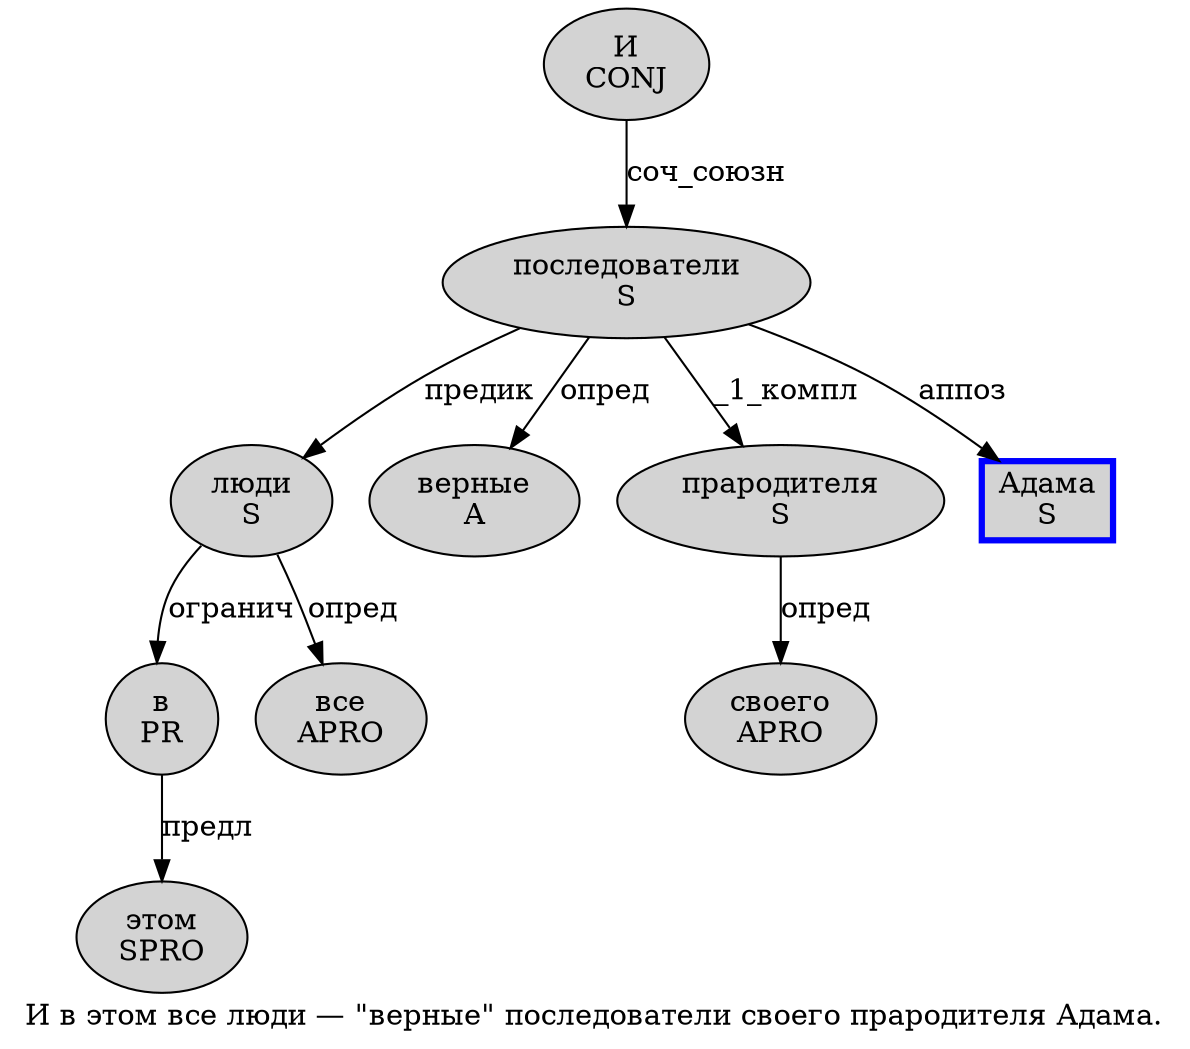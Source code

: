 digraph SENTENCE_1070 {
	graph [label="И в этом все люди — \"верные\" последователи своего прародителя Адама."]
	node [style=filled]
		0 [label="И
CONJ" color="" fillcolor=lightgray penwidth=1 shape=ellipse]
		1 [label="в
PR" color="" fillcolor=lightgray penwidth=1 shape=ellipse]
		2 [label="этом
SPRO" color="" fillcolor=lightgray penwidth=1 shape=ellipse]
		3 [label="все
APRO" color="" fillcolor=lightgray penwidth=1 shape=ellipse]
		4 [label="люди
S" color="" fillcolor=lightgray penwidth=1 shape=ellipse]
		7 [label="верные
A" color="" fillcolor=lightgray penwidth=1 shape=ellipse]
		9 [label="последователи
S" color="" fillcolor=lightgray penwidth=1 shape=ellipse]
		10 [label="своего
APRO" color="" fillcolor=lightgray penwidth=1 shape=ellipse]
		11 [label="прародителя
S" color="" fillcolor=lightgray penwidth=1 shape=ellipse]
		12 [label="Адама
S" color=blue fillcolor=lightgray penwidth=3 shape=box]
			11 -> 10 [label="опред"]
			4 -> 1 [label="огранич"]
			4 -> 3 [label="опред"]
			1 -> 2 [label="предл"]
			9 -> 4 [label="предик"]
			9 -> 7 [label="опред"]
			9 -> 11 [label="_1_компл"]
			9 -> 12 [label="аппоз"]
			0 -> 9 [label="соч_союзн"]
}